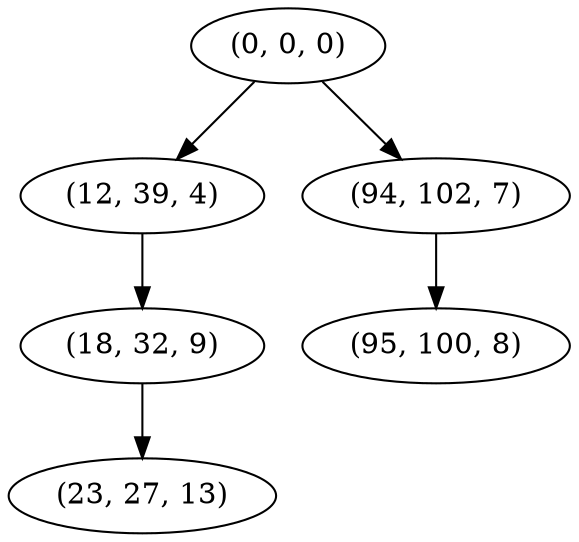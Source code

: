 digraph tree {
    "(0, 0, 0)";
    "(12, 39, 4)";
    "(18, 32, 9)";
    "(23, 27, 13)";
    "(94, 102, 7)";
    "(95, 100, 8)";
    "(0, 0, 0)" -> "(12, 39, 4)";
    "(0, 0, 0)" -> "(94, 102, 7)";
    "(12, 39, 4)" -> "(18, 32, 9)";
    "(18, 32, 9)" -> "(23, 27, 13)";
    "(94, 102, 7)" -> "(95, 100, 8)";
}
